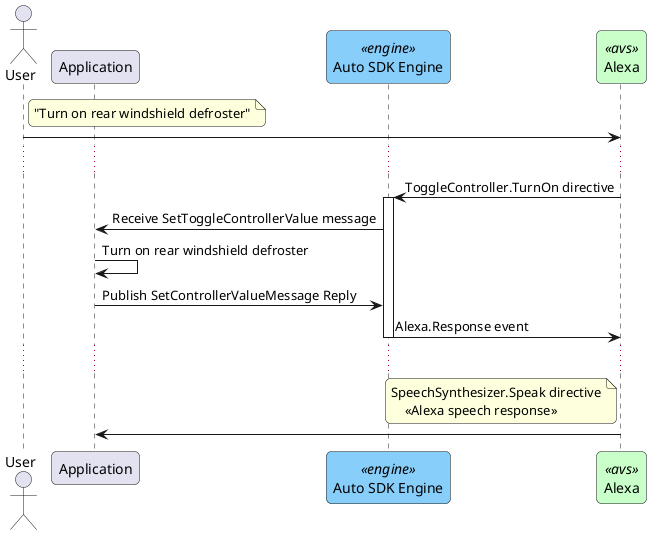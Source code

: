 @startuml

<style>
sequenceDiagram {
    .engine {
        BackgroundColor LightSkyBlue
        BorderColor CornflowerBlue
    }
    .avs {
        BackgroundColor TECHNOLOGY
        BorderColor Green
    }
}
</style>
skinparam roundcorner 10
skinparam sequenceMessageAlign direction

actor User Order 10
participant Application  order 20
participant "Auto SDK Engine"  as AutoSDK  <<engine>> order 30
participant "Alexa" as Alexa <<avs>> order 40

note right of User
"Turn on rear windshield defroster"
end note

User -> Alexa

...
Alexa -> AutoSDK: ToggleController.TurnOn directive
activate AutoSDK
AutoSDK -> Application: Receive SetToggleControllerValue message
Application -> Application: Turn on rear windshield defroster
Application -> AutoSDK: Publish SetControllerValueMessage Reply
AutoSDK -> Alexa: Alexa.Response event
deactivate AutoSDK

...
note left of Alexa
SpeechSynthesizer.Speak directive
    <<Alexa speech response>>
end note
Alexa -> Application

@enduml
